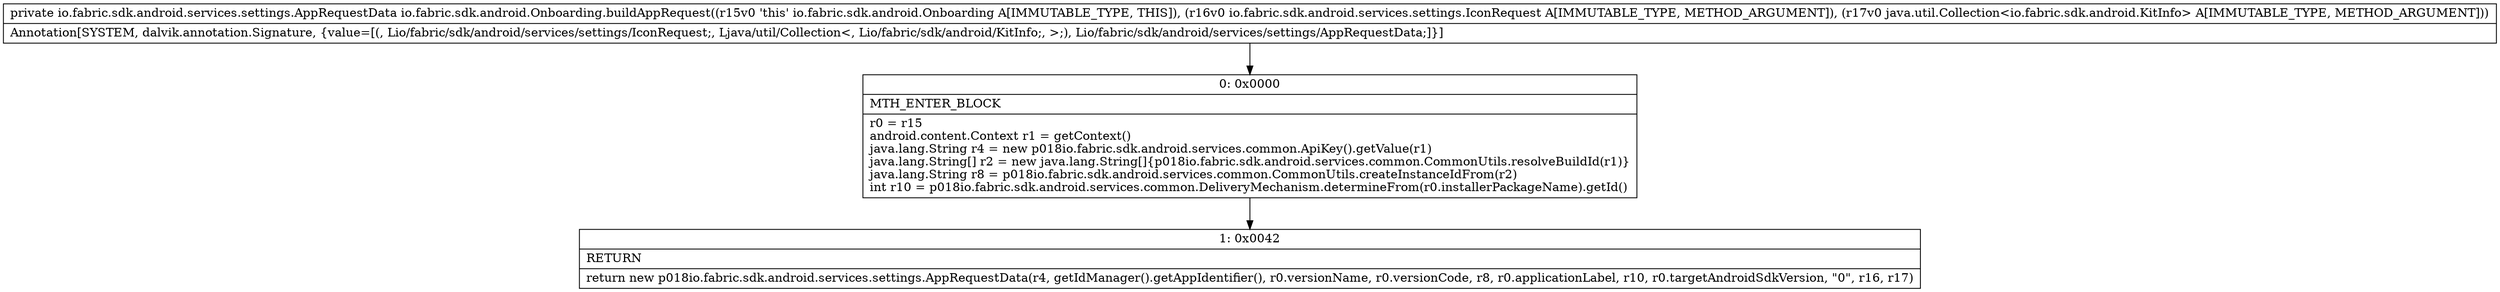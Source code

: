 digraph "CFG forio.fabric.sdk.android.Onboarding.buildAppRequest(Lio\/fabric\/sdk\/android\/services\/settings\/IconRequest;Ljava\/util\/Collection;)Lio\/fabric\/sdk\/android\/services\/settings\/AppRequestData;" {
Node_0 [shape=record,label="{0\:\ 0x0000|MTH_ENTER_BLOCK\l|r0 = r15\landroid.content.Context r1 = getContext()\ljava.lang.String r4 = new p018io.fabric.sdk.android.services.common.ApiKey().getValue(r1)\ljava.lang.String[] r2 = new java.lang.String[]\{p018io.fabric.sdk.android.services.common.CommonUtils.resolveBuildId(r1)\}\ljava.lang.String r8 = p018io.fabric.sdk.android.services.common.CommonUtils.createInstanceIdFrom(r2)\lint r10 = p018io.fabric.sdk.android.services.common.DeliveryMechanism.determineFrom(r0.installerPackageName).getId()\l}"];
Node_1 [shape=record,label="{1\:\ 0x0042|RETURN\l|return new p018io.fabric.sdk.android.services.settings.AppRequestData(r4, getIdManager().getAppIdentifier(), r0.versionName, r0.versionCode, r8, r0.applicationLabel, r10, r0.targetAndroidSdkVersion, \"0\", r16, r17)\l}"];
MethodNode[shape=record,label="{private io.fabric.sdk.android.services.settings.AppRequestData io.fabric.sdk.android.Onboarding.buildAppRequest((r15v0 'this' io.fabric.sdk.android.Onboarding A[IMMUTABLE_TYPE, THIS]), (r16v0 io.fabric.sdk.android.services.settings.IconRequest A[IMMUTABLE_TYPE, METHOD_ARGUMENT]), (r17v0 java.util.Collection\<io.fabric.sdk.android.KitInfo\> A[IMMUTABLE_TYPE, METHOD_ARGUMENT]))  | Annotation[SYSTEM, dalvik.annotation.Signature, \{value=[(, Lio\/fabric\/sdk\/android\/services\/settings\/IconRequest;, Ljava\/util\/Collection\<, Lio\/fabric\/sdk\/android\/KitInfo;, \>;), Lio\/fabric\/sdk\/android\/services\/settings\/AppRequestData;]\}]\l}"];
MethodNode -> Node_0;
Node_0 -> Node_1;
}

